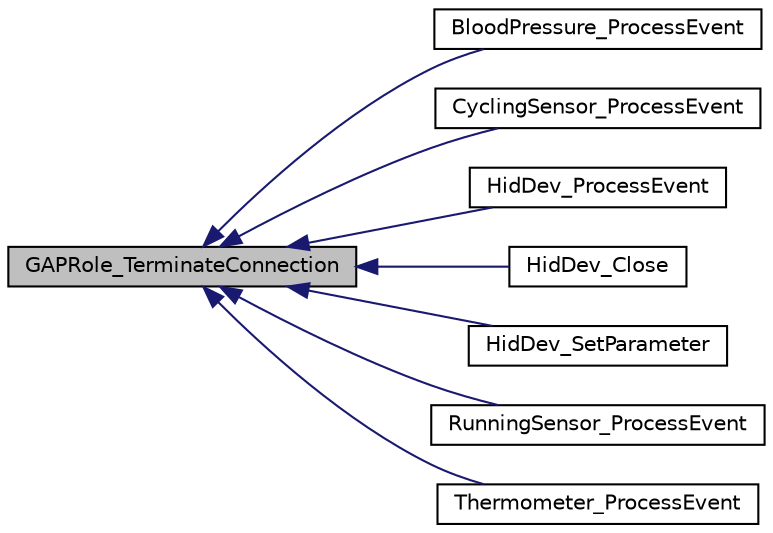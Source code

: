 digraph "GAPRole_TerminateConnection"
{
  edge [fontname="Helvetica",fontsize="10",labelfontname="Helvetica",labelfontsize="10"];
  node [fontname="Helvetica",fontsize="10",shape=record];
  rankdir="LR";
  Node1 [label="GAPRole_TerminateConnection",height=0.2,width=0.4,color="black", fillcolor="grey75", style="filled" fontcolor="black"];
  Node1 -> Node2 [dir="back",color="midnightblue",fontsize="10",style="solid",fontname="Helvetica"];
  Node2 [label="BloodPressure_ProcessEvent",height=0.2,width=0.4,color="black", fillcolor="white", style="filled",URL="$blood_pressure_8h.html#a56190a02f171fa626bfa1056692f6926"];
  Node1 -> Node3 [dir="back",color="midnightblue",fontsize="10",style="solid",fontname="Helvetica"];
  Node3 [label="CyclingSensor_ProcessEvent",height=0.2,width=0.4,color="black", fillcolor="white", style="filled",URL="$cycling_sensor_8h.html#afc7c68f19e8a07760b4acb74fc27f8bc"];
  Node1 -> Node4 [dir="back",color="midnightblue",fontsize="10",style="solid",fontname="Helvetica"];
  Node4 [label="HidDev_ProcessEvent",height=0.2,width=0.4,color="black", fillcolor="white", style="filled",URL="$hiddev_8h.html#a85e00513c0d213b1583e7902d80319aa"];
  Node1 -> Node5 [dir="back",color="midnightblue",fontsize="10",style="solid",fontname="Helvetica"];
  Node5 [label="HidDev_Close",height=0.2,width=0.4,color="black", fillcolor="white", style="filled",URL="$hiddev_8h.html#a18e0519d3b0a5e30af4a9727e8b67083"];
  Node1 -> Node6 [dir="back",color="midnightblue",fontsize="10",style="solid",fontname="Helvetica"];
  Node6 [label="HidDev_SetParameter",height=0.2,width=0.4,color="black", fillcolor="white", style="filled",URL="$hiddev_8h.html#a035ab88b75b185c25580762212dbc59c"];
  Node1 -> Node7 [dir="back",color="midnightblue",fontsize="10",style="solid",fontname="Helvetica"];
  Node7 [label="RunningSensor_ProcessEvent",height=0.2,width=0.4,color="black", fillcolor="white", style="filled",URL="$running_sensor_8h.html#ae028f0d2806dc2d44c5da577c9d6e701"];
  Node1 -> Node8 [dir="back",color="midnightblue",fontsize="10",style="solid",fontname="Helvetica"];
  Node8 [label="Thermometer_ProcessEvent",height=0.2,width=0.4,color="black", fillcolor="white", style="filled",URL="$thermometer_8h.html#a7cad3fbf12ea8f6a9ace8e157ebca0a6"];
}
